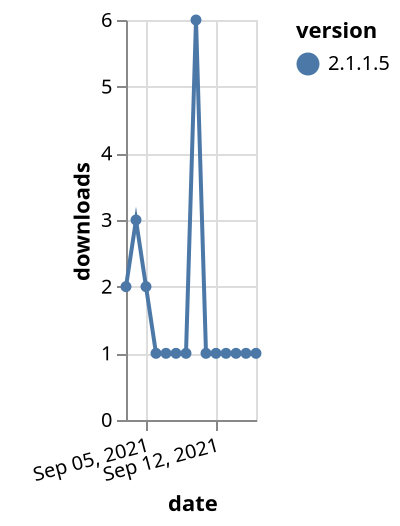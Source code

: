 {"$schema": "https://vega.github.io/schema/vega-lite/v5.json", "description": "A simple bar chart with embedded data.", "data": {"values": [{"date": "2021-09-03", "total": 445, "delta": 2, "version": "2.1.1.5"}, {"date": "2021-09-04", "total": 448, "delta": 3, "version": "2.1.1.5"}, {"date": "2021-09-05", "total": 450, "delta": 2, "version": "2.1.1.5"}, {"date": "2021-09-06", "total": 451, "delta": 1, "version": "2.1.1.5"}, {"date": "2021-09-07", "total": 452, "delta": 1, "version": "2.1.1.5"}, {"date": "2021-09-08", "total": 453, "delta": 1, "version": "2.1.1.5"}, {"date": "2021-09-09", "total": 454, "delta": 1, "version": "2.1.1.5"}, {"date": "2021-09-10", "total": 460, "delta": 6, "version": "2.1.1.5"}, {"date": "2021-09-11", "total": 461, "delta": 1, "version": "2.1.1.5"}, {"date": "2021-09-12", "total": 462, "delta": 1, "version": "2.1.1.5"}, {"date": "2021-09-13", "total": 463, "delta": 1, "version": "2.1.1.5"}, {"date": "2021-09-14", "total": 464, "delta": 1, "version": "2.1.1.5"}, {"date": "2021-09-15", "total": 465, "delta": 1, "version": "2.1.1.5"}, {"date": "2021-09-16", "total": 466, "delta": 1, "version": "2.1.1.5"}]}, "width": "container", "mark": {"type": "line", "point": {"filled": true}}, "encoding": {"x": {"field": "date", "type": "temporal", "timeUnit": "yearmonthdate", "title": "date", "axis": {"labelAngle": -15}}, "y": {"field": "delta", "type": "quantitative", "title": "downloads"}, "color": {"field": "version", "type": "nominal"}, "tooltip": {"field": "delta"}}}